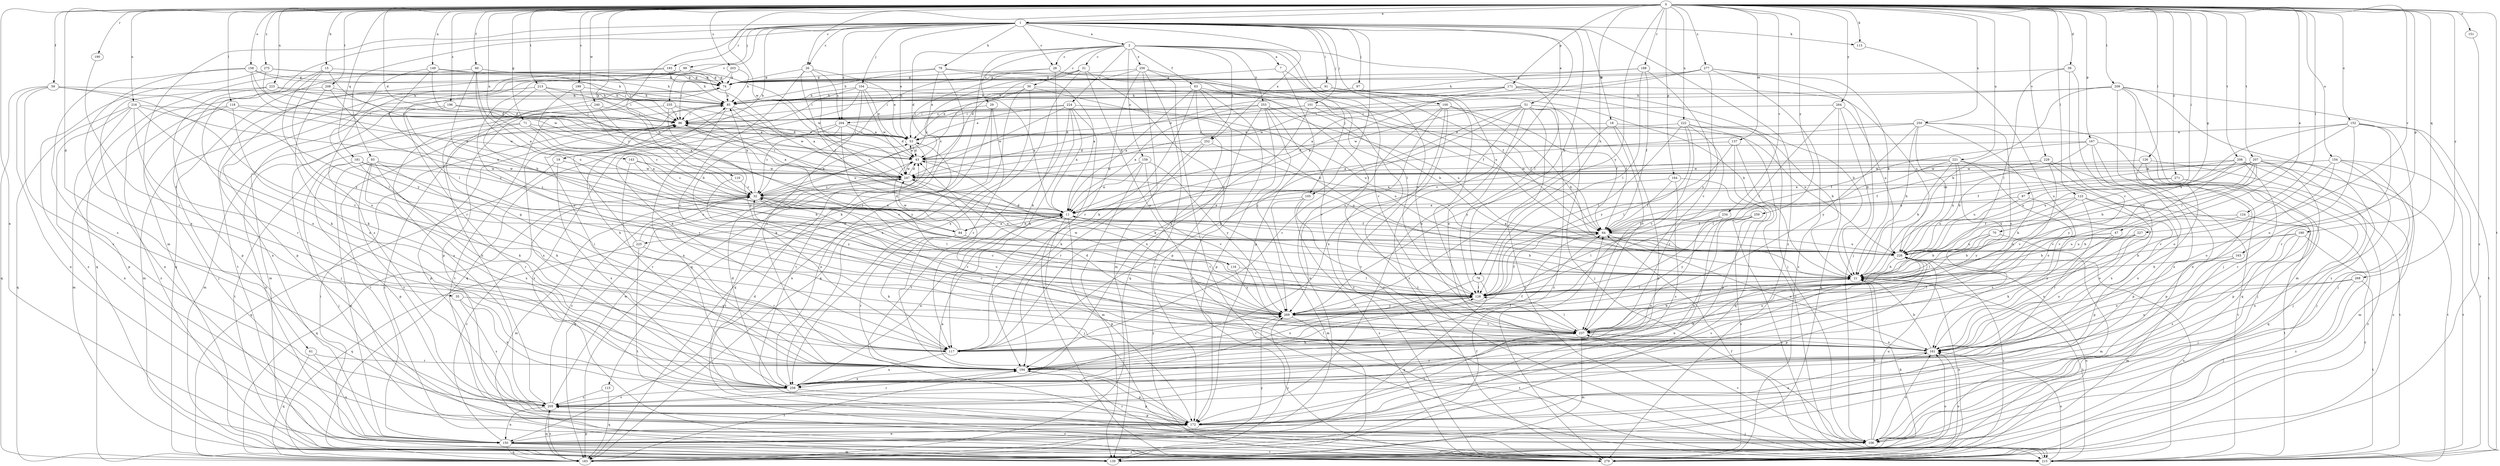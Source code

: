 strict digraph  {
0;
1;
2;
7;
11;
15;
18;
19;
21;
26;
28;
29;
30;
31;
32;
35;
39;
43;
47;
51;
53;
59;
60;
61;
63;
64;
70;
71;
74;
76;
78;
84;
85;
87;
91;
93;
96;
97;
99;
100;
101;
104;
105;
106;
110;
113;
115;
116;
117;
118;
123;
124;
126;
128;
137;
139;
143;
149;
150;
151;
152;
154;
158;
159;
161;
163;
164;
167;
171;
172;
180;
181;
183;
188;
190;
193;
194;
196;
199;
203;
204;
205;
206;
207;
208;
209;
213;
215;
216;
221;
222;
223;
224;
225;
226;
227;
229;
234;
235;
237;
240;
247;
250;
252;
253;
256;
258;
259;
264;
268;
269;
271;
275;
277;
279;
0 -> 1  [label=a];
0 -> 15  [label=b];
0 -> 26  [label=c];
0 -> 35  [label=d];
0 -> 39  [label=d];
0 -> 43  [label=d];
0 -> 47  [label=e];
0 -> 59  [label=f];
0 -> 60  [label=f];
0 -> 70  [label=g];
0 -> 71  [label=g];
0 -> 76  [label=h];
0 -> 87  [label=i];
0 -> 110  [label=k];
0 -> 113  [label=k];
0 -> 118  [label=l];
0 -> 123  [label=l];
0 -> 124  [label=l];
0 -> 126  [label=l];
0 -> 137  [label=m];
0 -> 143  [label=n];
0 -> 149  [label=n];
0 -> 150  [label=n];
0 -> 151  [label=o];
0 -> 152  [label=o];
0 -> 154  [label=o];
0 -> 158  [label=o];
0 -> 163  [label=p];
0 -> 164  [label=p];
0 -> 167  [label=p];
0 -> 171  [label=p];
0 -> 180  [label=q];
0 -> 181  [label=q];
0 -> 188  [label=r];
0 -> 190  [label=r];
0 -> 196  [label=s];
0 -> 199  [label=s];
0 -> 203  [label=s];
0 -> 206  [label=t];
0 -> 207  [label=t];
0 -> 208  [label=t];
0 -> 209  [label=t];
0 -> 213  [label=t];
0 -> 215  [label=t];
0 -> 216  [label=u];
0 -> 221  [label=u];
0 -> 222  [label=u];
0 -> 223  [label=u];
0 -> 227  [label=v];
0 -> 229  [label=v];
0 -> 234  [label=v];
0 -> 240  [label=w];
0 -> 247  [label=w];
0 -> 250  [label=x];
0 -> 259  [label=y];
0 -> 264  [label=y];
0 -> 268  [label=y];
0 -> 269  [label=y];
0 -> 271  [label=z];
0 -> 275  [label=z];
0 -> 277  [label=z];
1 -> 2  [label=a];
1 -> 18  [label=b];
1 -> 19  [label=b];
1 -> 26  [label=c];
1 -> 28  [label=c];
1 -> 51  [label=e];
1 -> 53  [label=e];
1 -> 61  [label=f];
1 -> 76  [label=h];
1 -> 78  [label=h];
1 -> 84  [label=h];
1 -> 91  [label=i];
1 -> 93  [label=i];
1 -> 97  [label=j];
1 -> 99  [label=j];
1 -> 100  [label=j];
1 -> 101  [label=j];
1 -> 104  [label=j];
1 -> 105  [label=j];
1 -> 113  [label=k];
1 -> 139  [label=m];
1 -> 172  [label=p];
1 -> 193  [label=r];
1 -> 204  [label=s];
1 -> 235  [label=v];
1 -> 252  [label=x];
1 -> 279  [label=z];
2 -> 7  [label=a];
2 -> 28  [label=c];
2 -> 29  [label=c];
2 -> 30  [label=c];
2 -> 31  [label=c];
2 -> 43  [label=d];
2 -> 63  [label=f];
2 -> 105  [label=j];
2 -> 115  [label=k];
2 -> 128  [label=l];
2 -> 159  [label=o];
2 -> 224  [label=u];
2 -> 237  [label=v];
2 -> 252  [label=x];
2 -> 253  [label=x];
2 -> 256  [label=x];
7 -> 74  [label=g];
7 -> 172  [label=p];
7 -> 237  [label=v];
11 -> 64  [label=f];
11 -> 84  [label=h];
11 -> 106  [label=j];
11 -> 116  [label=k];
11 -> 172  [label=p];
11 -> 225  [label=u];
15 -> 43  [label=d];
15 -> 74  [label=g];
15 -> 161  [label=o];
15 -> 258  [label=x];
15 -> 269  [label=y];
18 -> 53  [label=e];
18 -> 172  [label=p];
18 -> 226  [label=u];
18 -> 237  [label=v];
18 -> 269  [label=y];
19 -> 183  [label=q];
19 -> 247  [label=w];
19 -> 258  [label=x];
21 -> 128  [label=l];
21 -> 215  [label=t];
26 -> 53  [label=e];
26 -> 64  [label=f];
26 -> 74  [label=g];
26 -> 161  [label=o];
26 -> 204  [label=s];
26 -> 226  [label=u];
28 -> 32  [label=c];
28 -> 74  [label=g];
28 -> 117  [label=k];
28 -> 128  [label=l];
28 -> 226  [label=u];
29 -> 150  [label=n];
29 -> 183  [label=q];
29 -> 194  [label=r];
29 -> 204  [label=s];
30 -> 21  [label=b];
30 -> 32  [label=c];
30 -> 64  [label=f];
30 -> 85  [label=h];
30 -> 183  [label=q];
30 -> 258  [label=x];
31 -> 32  [label=c];
31 -> 53  [label=e];
31 -> 74  [label=g];
31 -> 161  [label=o];
31 -> 258  [label=x];
31 -> 269  [label=y];
32 -> 11  [label=a];
32 -> 53  [label=e];
32 -> 85  [label=h];
32 -> 128  [label=l];
32 -> 139  [label=m];
32 -> 183  [label=q];
32 -> 226  [label=u];
32 -> 237  [label=v];
35 -> 205  [label=s];
35 -> 258  [label=x];
35 -> 269  [label=y];
39 -> 74  [label=g];
39 -> 128  [label=l];
39 -> 161  [label=o];
39 -> 237  [label=v];
43 -> 53  [label=e];
43 -> 226  [label=u];
43 -> 247  [label=w];
47 -> 21  [label=b];
47 -> 117  [label=k];
47 -> 161  [label=o];
47 -> 226  [label=u];
51 -> 64  [label=f];
51 -> 96  [label=i];
51 -> 106  [label=j];
51 -> 117  [label=k];
51 -> 161  [label=o];
51 -> 194  [label=r];
51 -> 215  [label=t];
51 -> 247  [label=w];
51 -> 258  [label=x];
51 -> 279  [label=z];
53 -> 43  [label=d];
53 -> 96  [label=i];
53 -> 215  [label=t];
59 -> 85  [label=h];
59 -> 128  [label=l];
59 -> 150  [label=n];
59 -> 183  [label=q];
59 -> 205  [label=s];
59 -> 237  [label=v];
60 -> 11  [label=a];
60 -> 21  [label=b];
60 -> 74  [label=g];
60 -> 96  [label=i];
60 -> 183  [label=q];
60 -> 226  [label=u];
61 -> 150  [label=n];
61 -> 183  [label=q];
61 -> 194  [label=r];
63 -> 11  [label=a];
63 -> 21  [label=b];
63 -> 85  [label=h];
63 -> 117  [label=k];
63 -> 172  [label=p];
63 -> 183  [label=q];
63 -> 279  [label=z];
64 -> 11  [label=a];
64 -> 161  [label=o];
64 -> 226  [label=u];
70 -> 21  [label=b];
70 -> 128  [label=l];
70 -> 139  [label=m];
70 -> 226  [label=u];
71 -> 11  [label=a];
71 -> 32  [label=c];
71 -> 53  [label=e];
71 -> 150  [label=n];
71 -> 215  [label=t];
74 -> 85  [label=h];
74 -> 139  [label=m];
74 -> 172  [label=p];
74 -> 215  [label=t];
76 -> 128  [label=l];
76 -> 183  [label=q];
76 -> 258  [label=x];
78 -> 11  [label=a];
78 -> 64  [label=f];
78 -> 74  [label=g];
78 -> 85  [label=h];
78 -> 183  [label=q];
78 -> 215  [label=t];
84 -> 11  [label=a];
84 -> 21  [label=b];
84 -> 32  [label=c];
84 -> 43  [label=d];
84 -> 117  [label=k];
84 -> 194  [label=r];
84 -> 247  [label=w];
85 -> 96  [label=i];
85 -> 117  [label=k];
85 -> 226  [label=u];
85 -> 247  [label=w];
85 -> 279  [label=z];
87 -> 11  [label=a];
87 -> 161  [label=o];
87 -> 226  [label=u];
91 -> 21  [label=b];
91 -> 85  [label=h];
91 -> 96  [label=i];
91 -> 237  [label=v];
93 -> 117  [label=k];
93 -> 150  [label=n];
93 -> 194  [label=r];
93 -> 205  [label=s];
93 -> 247  [label=w];
93 -> 258  [label=x];
96 -> 53  [label=e];
96 -> 128  [label=l];
96 -> 172  [label=p];
96 -> 258  [label=x];
97 -> 85  [label=h];
97 -> 279  [label=z];
99 -> 74  [label=g];
99 -> 161  [label=o];
99 -> 194  [label=r];
99 -> 205  [label=s];
99 -> 215  [label=t];
99 -> 247  [label=w];
100 -> 21  [label=b];
100 -> 64  [label=f];
100 -> 96  [label=i];
100 -> 150  [label=n];
100 -> 215  [label=t];
100 -> 269  [label=y];
100 -> 279  [label=z];
101 -> 43  [label=d];
101 -> 64  [label=f];
101 -> 96  [label=i];
101 -> 117  [label=k];
101 -> 215  [label=t];
104 -> 11  [label=a];
104 -> 53  [label=e];
104 -> 85  [label=h];
104 -> 183  [label=q];
104 -> 194  [label=r];
104 -> 247  [label=w];
104 -> 279  [label=z];
105 -> 11  [label=a];
105 -> 139  [label=m];
105 -> 237  [label=v];
105 -> 279  [label=z];
106 -> 21  [label=b];
106 -> 161  [label=o];
106 -> 194  [label=r];
106 -> 226  [label=u];
106 -> 237  [label=v];
110 -> 32  [label=c];
110 -> 269  [label=y];
113 -> 161  [label=o];
115 -> 183  [label=q];
115 -> 205  [label=s];
116 -> 43  [label=d];
116 -> 128  [label=l];
116 -> 269  [label=y];
117 -> 64  [label=f];
117 -> 74  [label=g];
117 -> 226  [label=u];
117 -> 258  [label=x];
117 -> 269  [label=y];
118 -> 96  [label=i];
118 -> 106  [label=j];
118 -> 117  [label=k];
118 -> 139  [label=m];
118 -> 247  [label=w];
123 -> 11  [label=a];
123 -> 172  [label=p];
123 -> 194  [label=r];
123 -> 215  [label=t];
123 -> 226  [label=u];
123 -> 269  [label=y];
124 -> 21  [label=b];
124 -> 64  [label=f];
124 -> 279  [label=z];
126 -> 172  [label=p];
126 -> 215  [label=t];
126 -> 247  [label=w];
126 -> 258  [label=x];
128 -> 64  [label=f];
128 -> 194  [label=r];
128 -> 247  [label=w];
128 -> 269  [label=y];
137 -> 43  [label=d];
137 -> 128  [label=l];
137 -> 172  [label=p];
137 -> 183  [label=q];
139 -> 161  [label=o];
139 -> 269  [label=y];
143 -> 21  [label=b];
143 -> 32  [label=c];
143 -> 194  [label=r];
143 -> 247  [label=w];
149 -> 43  [label=d];
149 -> 74  [label=g];
149 -> 96  [label=i];
149 -> 128  [label=l];
149 -> 269  [label=y];
150 -> 32  [label=c];
150 -> 96  [label=i];
150 -> 139  [label=m];
150 -> 172  [label=p];
150 -> 183  [label=q];
150 -> 215  [label=t];
150 -> 279  [label=z];
151 -> 279  [label=z];
152 -> 53  [label=e];
152 -> 106  [label=j];
152 -> 128  [label=l];
152 -> 161  [label=o];
152 -> 194  [label=r];
152 -> 215  [label=t];
152 -> 226  [label=u];
154 -> 106  [label=j];
154 -> 150  [label=n];
154 -> 161  [label=o];
154 -> 215  [label=t];
154 -> 237  [label=v];
154 -> 247  [label=w];
158 -> 11  [label=a];
158 -> 74  [label=g];
158 -> 85  [label=h];
158 -> 205  [label=s];
158 -> 247  [label=w];
158 -> 258  [label=x];
159 -> 11  [label=a];
159 -> 139  [label=m];
159 -> 237  [label=v];
159 -> 247  [label=w];
159 -> 269  [label=y];
161 -> 21  [label=b];
161 -> 32  [label=c];
161 -> 43  [label=d];
161 -> 194  [label=r];
163 -> 21  [label=b];
163 -> 139  [label=m];
163 -> 161  [label=o];
164 -> 32  [label=c];
164 -> 64  [label=f];
164 -> 205  [label=s];
164 -> 279  [label=z];
167 -> 21  [label=b];
167 -> 43  [label=d];
167 -> 64  [label=f];
167 -> 106  [label=j];
167 -> 161  [label=o];
167 -> 258  [label=x];
171 -> 11  [label=a];
171 -> 21  [label=b];
171 -> 53  [label=e];
171 -> 85  [label=h];
171 -> 96  [label=i];
171 -> 106  [label=j];
171 -> 226  [label=u];
172 -> 11  [label=a];
172 -> 43  [label=d];
172 -> 106  [label=j];
172 -> 150  [label=n];
172 -> 161  [label=o];
172 -> 237  [label=v];
180 -> 21  [label=b];
180 -> 106  [label=j];
180 -> 205  [label=s];
180 -> 226  [label=u];
180 -> 279  [label=z];
181 -> 32  [label=c];
181 -> 106  [label=j];
181 -> 117  [label=k];
181 -> 172  [label=p];
181 -> 247  [label=w];
181 -> 269  [label=y];
183 -> 21  [label=b];
183 -> 64  [label=f];
183 -> 194  [label=r];
183 -> 205  [label=s];
183 -> 269  [label=y];
188 -> 64  [label=f];
188 -> 74  [label=g];
188 -> 85  [label=h];
188 -> 128  [label=l];
188 -> 237  [label=v];
190 -> 194  [label=r];
193 -> 11  [label=a];
193 -> 74  [label=g];
193 -> 85  [label=h];
193 -> 150  [label=n];
193 -> 183  [label=q];
194 -> 21  [label=b];
194 -> 64  [label=f];
194 -> 85  [label=h];
194 -> 96  [label=i];
194 -> 128  [label=l];
194 -> 172  [label=p];
194 -> 258  [label=x];
196 -> 21  [label=s];
196 -> 53  [label=e];
196 -> 96  [label=i];
196 -> 139  [label=m];
199 -> 21  [label=b];
199 -> 32  [label=c];
199 -> 85  [label=h];
203 -> 74  [label=g];
203 -> 85  [label=h];
203 -> 96  [label=i];
204 -> 32  [label=c];
204 -> 43  [label=d];
204 -> 53  [label=e];
204 -> 117  [label=k];
204 -> 258  [label=x];
204 -> 269  [label=y];
205 -> 32  [label=c];
205 -> 85  [label=h];
205 -> 150  [label=n];
205 -> 172  [label=p];
205 -> 183  [label=q];
205 -> 194  [label=r];
205 -> 247  [label=w];
206 -> 64  [label=f];
206 -> 194  [label=r];
206 -> 215  [label=t];
206 -> 226  [label=u];
206 -> 237  [label=v];
206 -> 247  [label=w];
206 -> 279  [label=z];
207 -> 11  [label=a];
207 -> 21  [label=b];
207 -> 106  [label=j];
207 -> 139  [label=m];
207 -> 172  [label=p];
207 -> 226  [label=u];
207 -> 237  [label=v];
207 -> 247  [label=w];
207 -> 269  [label=y];
208 -> 85  [label=h];
208 -> 128  [label=l];
208 -> 258  [label=x];
208 -> 279  [label=z];
209 -> 21  [label=b];
209 -> 85  [label=h];
209 -> 106  [label=j];
209 -> 139  [label=m];
209 -> 150  [label=n];
209 -> 215  [label=t];
209 -> 247  [label=w];
209 -> 279  [label=z];
213 -> 11  [label=a];
213 -> 85  [label=h];
213 -> 96  [label=i];
213 -> 128  [label=l];
213 -> 139  [label=m];
213 -> 172  [label=p];
215 -> 64  [label=f];
215 -> 161  [label=o];
215 -> 205  [label=s];
215 -> 226  [label=u];
216 -> 11  [label=a];
216 -> 96  [label=i];
216 -> 117  [label=k];
216 -> 150  [label=n];
216 -> 172  [label=p];
216 -> 183  [label=q];
216 -> 194  [label=r];
221 -> 11  [label=a];
221 -> 21  [label=b];
221 -> 128  [label=l];
221 -> 161  [label=o];
221 -> 172  [label=p];
221 -> 205  [label=s];
221 -> 226  [label=u];
221 -> 247  [label=w];
222 -> 21  [label=b];
222 -> 53  [label=e];
222 -> 128  [label=l];
222 -> 194  [label=r];
222 -> 215  [label=t];
222 -> 237  [label=v];
222 -> 269  [label=y];
223 -> 53  [label=e];
223 -> 85  [label=h];
223 -> 150  [label=n];
223 -> 172  [label=p];
224 -> 11  [label=a];
224 -> 53  [label=e];
224 -> 96  [label=i];
224 -> 117  [label=k];
224 -> 215  [label=t];
224 -> 226  [label=u];
224 -> 247  [label=w];
224 -> 279  [label=z];
225 -> 32  [label=c];
225 -> 96  [label=i];
225 -> 183  [label=q];
225 -> 194  [label=r];
225 -> 215  [label=t];
226 -> 21  [label=b];
226 -> 172  [label=p];
226 -> 205  [label=s];
226 -> 279  [label=z];
227 -> 21  [label=b];
227 -> 161  [label=o];
227 -> 226  [label=u];
227 -> 269  [label=y];
229 -> 64  [label=f];
229 -> 215  [label=t];
229 -> 237  [label=v];
229 -> 247  [label=w];
229 -> 258  [label=x];
234 -> 64  [label=f];
234 -> 128  [label=l];
234 -> 150  [label=n];
234 -> 258  [label=x];
235 -> 11  [label=a];
235 -> 43  [label=d];
235 -> 96  [label=i];
235 -> 205  [label=s];
235 -> 269  [label=y];
237 -> 21  [label=b];
237 -> 117  [label=k];
237 -> 128  [label=l];
237 -> 139  [label=m];
237 -> 161  [label=o];
240 -> 32  [label=c];
240 -> 96  [label=i];
240 -> 106  [label=j];
247 -> 32  [label=c];
247 -> 43  [label=d];
247 -> 96  [label=i];
247 -> 161  [label=o];
247 -> 183  [label=q];
250 -> 11  [label=a];
250 -> 21  [label=b];
250 -> 53  [label=e];
250 -> 117  [label=k];
250 -> 183  [label=q];
250 -> 226  [label=u];
250 -> 237  [label=v];
250 -> 269  [label=y];
252 -> 43  [label=d];
252 -> 117  [label=k];
252 -> 194  [label=r];
252 -> 226  [label=u];
253 -> 11  [label=a];
253 -> 96  [label=i];
253 -> 172  [label=p];
253 -> 226  [label=u];
253 -> 237  [label=v];
253 -> 258  [label=x];
253 -> 269  [label=y];
256 -> 43  [label=d];
256 -> 74  [label=g];
256 -> 128  [label=l];
256 -> 139  [label=m];
256 -> 194  [label=r];
256 -> 215  [label=t];
256 -> 279  [label=z];
258 -> 11  [label=a];
258 -> 43  [label=d];
258 -> 53  [label=e];
258 -> 172  [label=p];
258 -> 205  [label=s];
259 -> 64  [label=f];
259 -> 215  [label=t];
259 -> 258  [label=x];
259 -> 269  [label=y];
264 -> 21  [label=b];
264 -> 96  [label=i];
264 -> 128  [label=l];
264 -> 183  [label=q];
264 -> 226  [label=u];
268 -> 106  [label=j];
268 -> 128  [label=l];
268 -> 161  [label=o];
268 -> 215  [label=t];
269 -> 32  [label=c];
269 -> 128  [label=l];
269 -> 215  [label=t];
269 -> 237  [label=v];
271 -> 32  [label=c];
271 -> 183  [label=q];
271 -> 226  [label=u];
271 -> 279  [label=z];
275 -> 43  [label=d];
275 -> 74  [label=g];
275 -> 85  [label=h];
275 -> 279  [label=z];
277 -> 11  [label=a];
277 -> 21  [label=b];
277 -> 74  [label=g];
277 -> 106  [label=j];
277 -> 247  [label=w];
277 -> 269  [label=y];
277 -> 279  [label=z];
279 -> 21  [label=b];
279 -> 96  [label=i];
279 -> 161  [label=o];
279 -> 226  [label=u];
}
